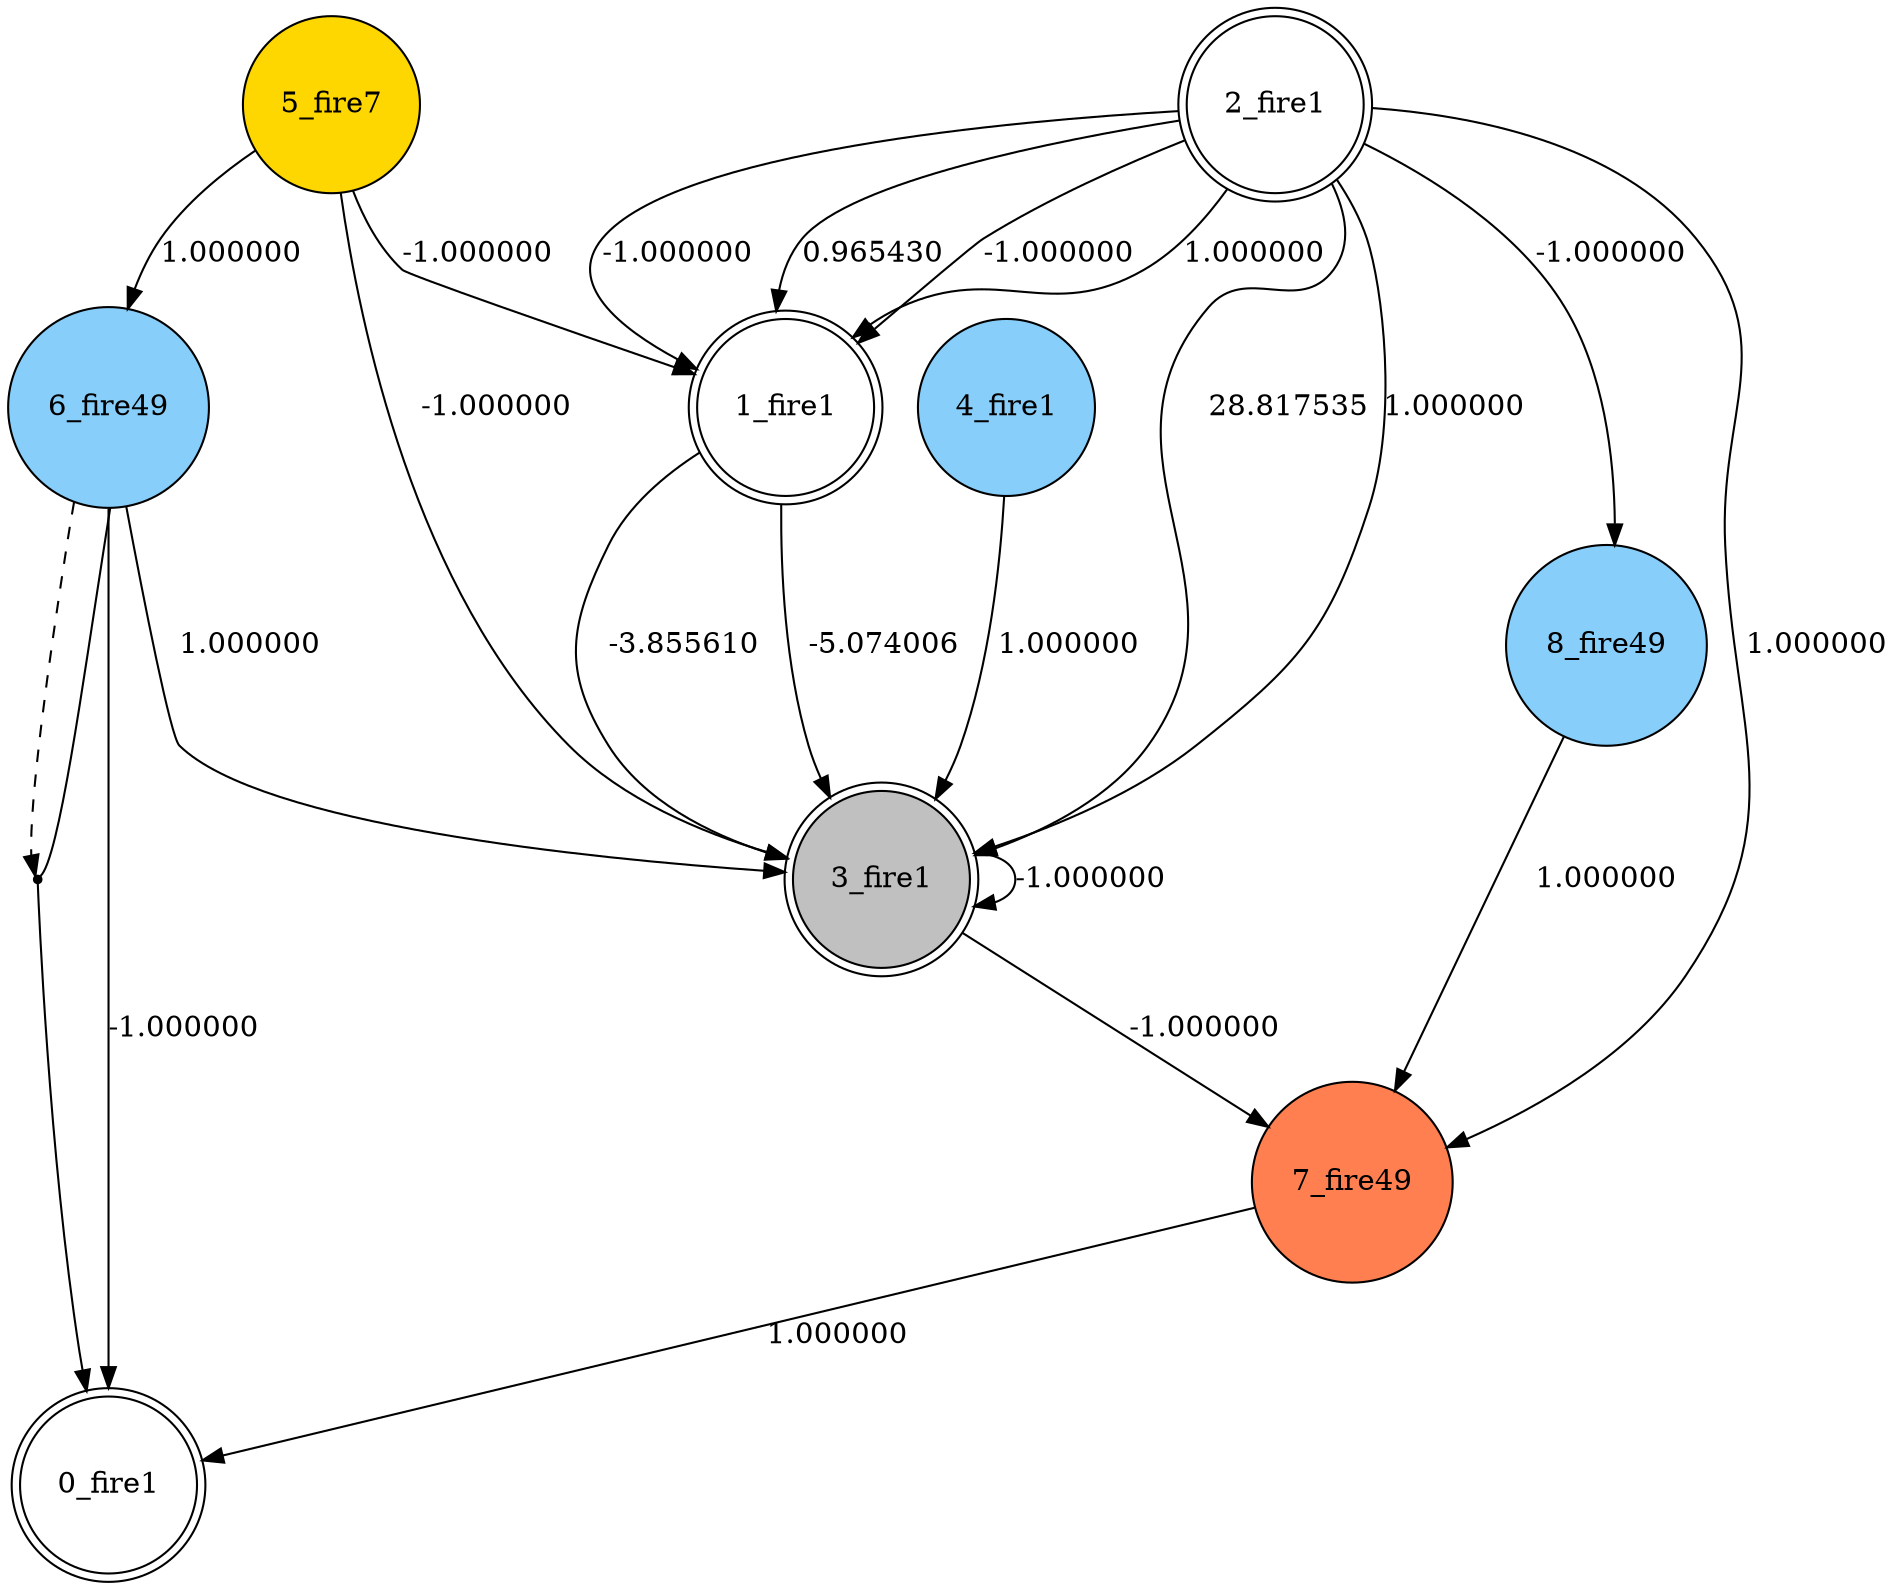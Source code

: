 digraph G {
 node[shape = circle]
0 [label="0_fire1",shape=doublecircle]
1 [label="1_fire1",shape=doublecircle]
2 [label="2_fire1",shape=doublecircle]
3 [label="3_fire1",shape=doublecircle, style=filled, fillcolor=gray]
4 [label="4_fire1",style=filled, fillcolor=lightskyblue]
5 [label="5_fire7",style=filled, fillcolor=gold]
6 [label="6_fire49",style=filled, fillcolor=lightskyblue]
7 [label="7_fire49",style=filled, fillcolor=coral]
8 [label="8_fire49",style=filled, fillcolor=lightskyblue]
2 -> 3 [label="28.817535"]
1 -> 3 [label="-3.855610"]
1 -> 3 [label="-5.074006"]
2 -> 1 [label="1.000000"]
3 -> 7 [label="-1.000000"]
2 -> 1 [label="-1.000000"]
2 -> 1 [label="0.965430"]
3 -> 3 [label="-1.000000"]
2 -> 3 [label="1.000000"]
5 -> 3 [label="-1.000000"]
2 -> 8 [label="-1.000000"]
5 -> 6 [label="1.000000"]
8 -> 7 [label="1.000000"]
6 -> 3 [label="1.000000"]
4 -> 3 [label="1.000000"]
11 [shape=point, label=""]
6 -> 11 [style=dashed] 
6 -> 11 [dir=none]
11 -> 0 
2 -> 1 [label="-1.000000"]
5 -> 1 [label="-1.000000"]
2 -> 7 [label="1.000000"]
7 -> 0 [label="1.000000"]
6 -> 0 [label="-1.000000"]
}
